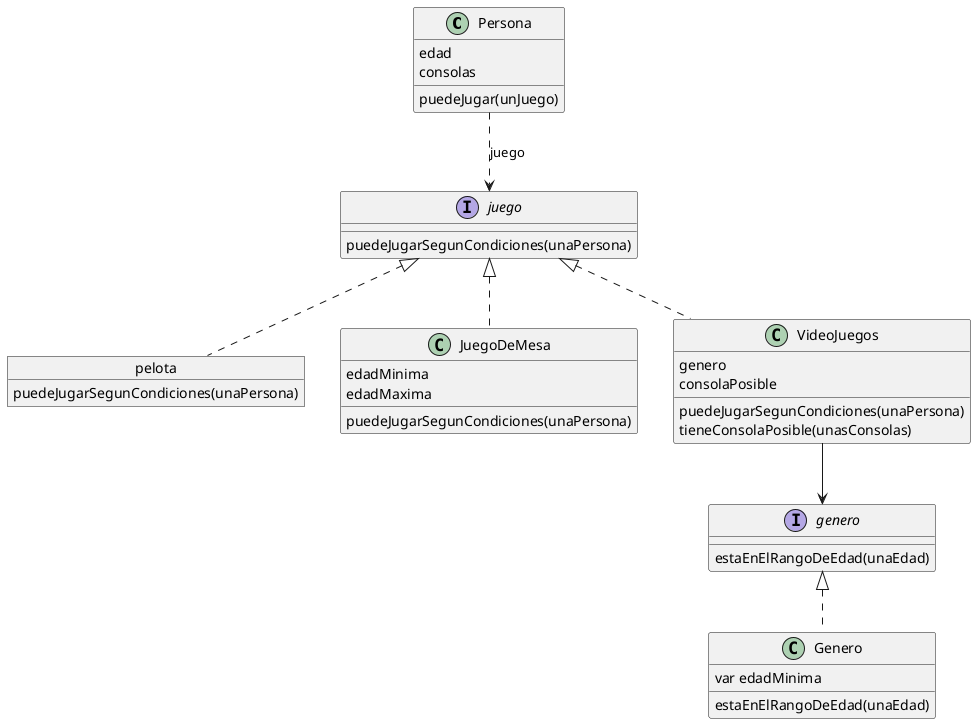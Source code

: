 @startuml diagrama

Class Persona {
    edad
    consolas

    puedeJugar(unJuego)
}

interface juego {
    puedeJugarSegunCondiciones(unaPersona)
}

object pelota {
    puedeJugarSegunCondiciones(unaPersona)
}

Class JuegoDeMesa {
    edadMinima 
    edadMaxima 

    puedeJugarSegunCondiciones(unaPersona)
}

Class VideoJuegos {
    genero
    consolaPosible

    puedeJugarSegunCondiciones(unaPersona)
    tieneConsolaPosible(unasConsolas) 
}

interface genero {
    estaEnElRangoDeEdad(unaEdad)
}

Class Genero {
    var edadMinima

    estaEnElRangoDeEdad(unaEdad)
}

Persona ..> juego : juego
pelota .u.|> juego
JuegoDeMesa .u.|> juego
VideoJuegos .u.|> juego
VideoJuegos --> genero
Genero .u.|> genero

@enduml